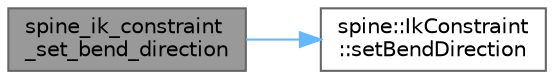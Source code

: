 digraph "spine_ik_constraint_set_bend_direction"
{
 // LATEX_PDF_SIZE
  bgcolor="transparent";
  edge [fontname=Helvetica,fontsize=10,labelfontname=Helvetica,labelfontsize=10];
  node [fontname=Helvetica,fontsize=10,shape=box,height=0.2,width=0.4];
  rankdir="LR";
  Node1 [id="Node000001",label="spine_ik_constraint\l_set_bend_direction",height=0.2,width=0.4,color="gray40", fillcolor="grey60", style="filled", fontcolor="black",tooltip=" "];
  Node1 -> Node2 [id="edge2_Node000001_Node000002",color="steelblue1",style="solid",tooltip=" "];
  Node2 [id="Node000002",label="spine::IkConstraint\l::setBendDirection",height=0.2,width=0.4,color="grey40", fillcolor="white", style="filled",URL="$classspine_1_1_ik_constraint.html#acb80845ff5df9bac103aaffd78db1012",tooltip=" "];
}
